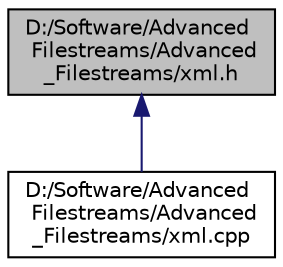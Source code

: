 digraph "D:/Software/Advanced Filestreams/Advanced_Filestreams/xml.h"
{
 // INTERACTIVE_SVG=YES
  edge [fontname="Helvetica",fontsize="10",labelfontname="Helvetica",labelfontsize="10"];
  node [fontname="Helvetica",fontsize="10",shape=record];
  Node6 [label="D:/Software/Advanced\l Filestreams/Advanced\l_Filestreams/xml.h",height=0.2,width=0.4,color="black", fillcolor="grey75", style="filled", fontcolor="black"];
  Node6 -> Node7 [dir="back",color="midnightblue",fontsize="10",style="solid",fontname="Helvetica"];
  Node7 [label="D:/Software/Advanced\l Filestreams/Advanced\l_Filestreams/xml.cpp",height=0.2,width=0.4,color="black", fillcolor="white", style="filled",URL="$xml_8cpp.html"];
}
